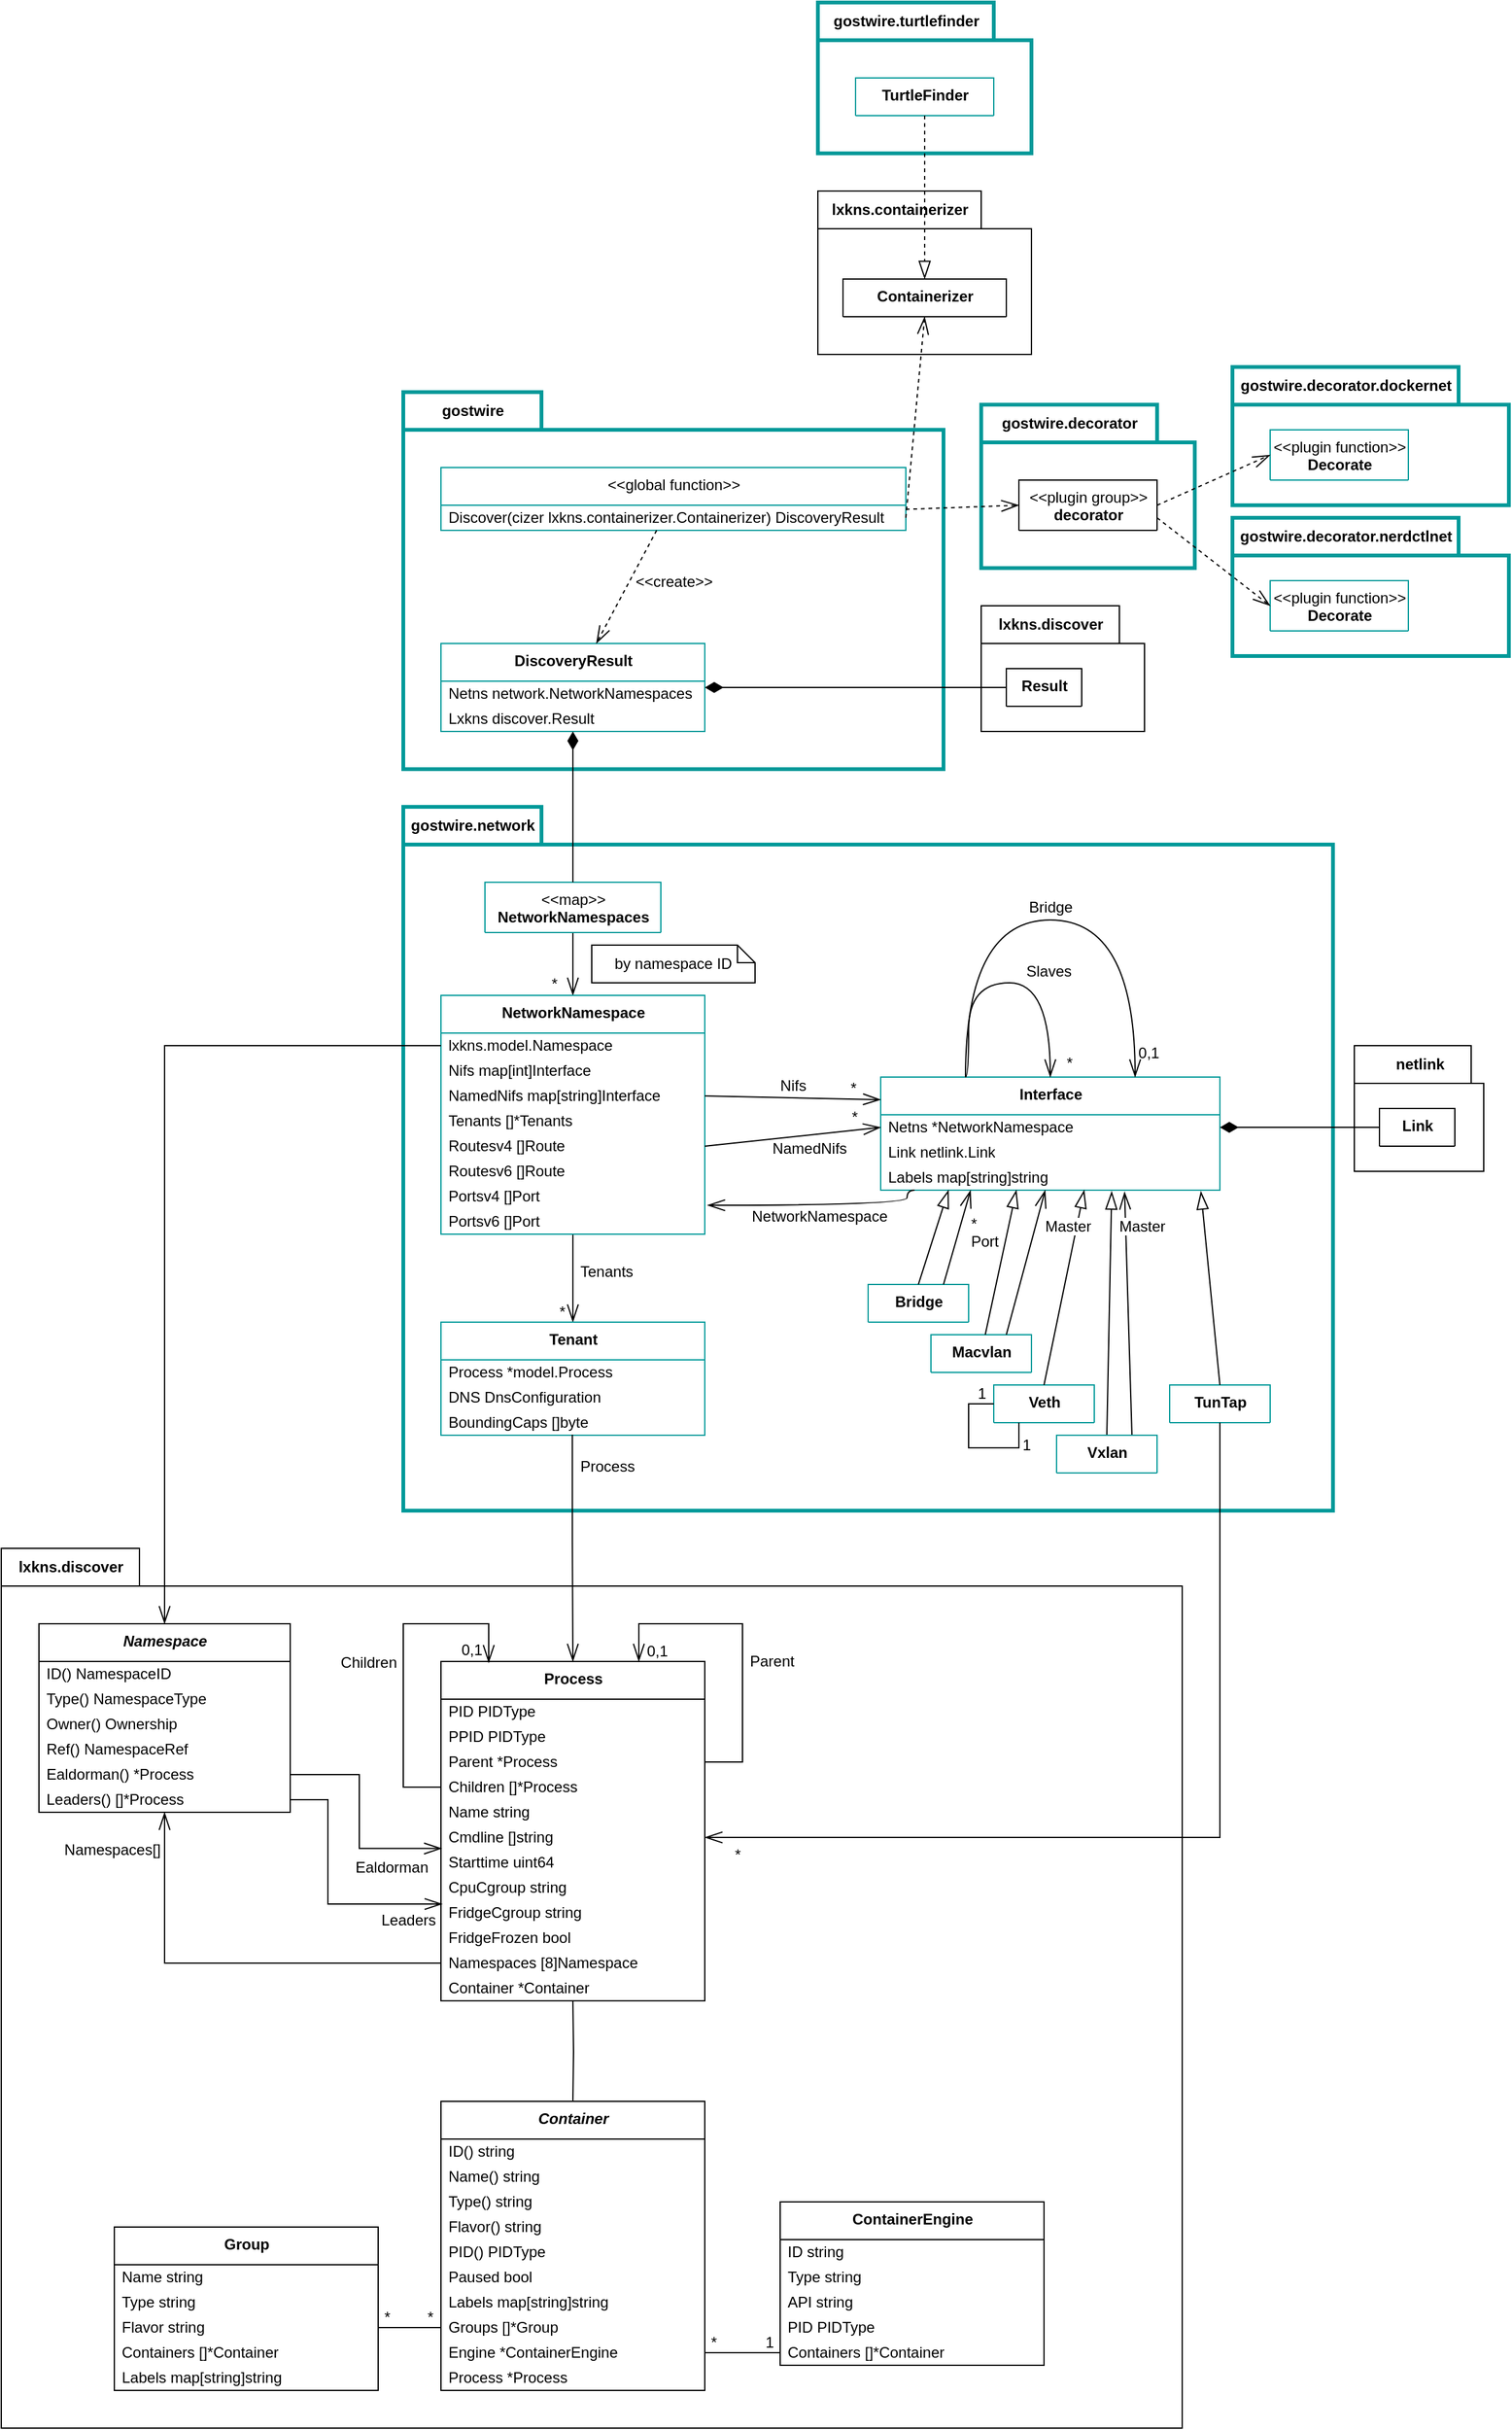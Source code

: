 <mxfile version="20.7.4" type="device"><diagram id="C5RBs43oDa-KdzZeNtuy" name="Ghostwire"><mxGraphModel dx="4348" dy="3008" grid="1" gridSize="10" guides="1" tooltips="1" connect="1" arrows="1" fold="1" page="1" pageScale="1" pageWidth="200" pageHeight="200" math="0" shadow="0"><root><mxCell id="WIyWlLk6GJQsqaUBKTNV-0"/><mxCell id="WIyWlLk6GJQsqaUBKTNV-1" parent="WIyWlLk6GJQsqaUBKTNV-0"/><mxCell id="elIEsGXQhHUFcGzaJAnW-1" value="gostwire" style="shape=folder;fontStyle=1;tabWidth=110;tabHeight=30;tabPosition=left;html=1;boundedLbl=1;labelInHeader=1;container=1;collapsible=0;recursiveResize=0;strokeColor=#009999;strokeWidth=3;" parent="WIyWlLk6GJQsqaUBKTNV-1" vertex="1"><mxGeometry x="140" y="-140" width="430" height="300" as="geometry"/></mxCell><mxCell id="elIEsGXQhHUFcGzaJAnW-3" value="&lt;b&gt;DiscoveryResult&lt;/b&gt;" style="swimlane;fontStyle=0;align=center;verticalAlign=top;childLayout=stackLayout;horizontal=1;startSize=30;horizontalStack=0;resizeParent=1;resizeParentMax=0;resizeLast=0;collapsible=0;marginBottom=0;html=1;strokeColor=#009999;" parent="elIEsGXQhHUFcGzaJAnW-1" vertex="1"><mxGeometry x="30" y="200" width="210" height="70" as="geometry"/></mxCell><mxCell id="elIEsGXQhHUFcGzaJAnW-5" value="Netns network.NetworkNamespaces" style="text;html=1;strokeColor=none;fillColor=none;align=left;verticalAlign=middle;spacingLeft=4;spacingRight=4;overflow=hidden;rotatable=0;points=[[0,0.5],[1,0.5]];portConstraint=eastwest;" parent="elIEsGXQhHUFcGzaJAnW-3" vertex="1"><mxGeometry y="30" width="210" height="20" as="geometry"/></mxCell><mxCell id="elIEsGXQhHUFcGzaJAnW-6" value="Lxkns discover.Result" style="text;html=1;strokeColor=none;fillColor=none;align=left;verticalAlign=middle;spacingLeft=4;spacingRight=4;overflow=hidden;rotatable=0;points=[[0,0.5],[1,0.5]];portConstraint=eastwest;fontColor=#000000;" parent="elIEsGXQhHUFcGzaJAnW-3" vertex="1"><mxGeometry y="50" width="210" height="20" as="geometry"/></mxCell><mxCell id="YNVhkEZgOjKP9cdrII-U-101" value="&lt;span&gt;&amp;lt;&amp;lt;global function&amp;gt;&amp;gt;&lt;/span&gt;" style="swimlane;fontStyle=0;align=center;verticalAlign=top;childLayout=stackLayout;horizontal=1;startSize=30;horizontalStack=0;resizeParent=1;resizeParentMax=0;resizeLast=0;collapsible=0;marginBottom=0;html=1;strokeColor=#009999;" parent="elIEsGXQhHUFcGzaJAnW-1" vertex="1"><mxGeometry x="30" y="60" width="370" height="50" as="geometry"/></mxCell><mxCell id="YNVhkEZgOjKP9cdrII-U-102" value="Discover(cizer lxkns.containerizer.Containerizer) DiscoveryResult" style="text;html=1;strokeColor=none;fillColor=none;align=left;verticalAlign=middle;spacingLeft=4;spacingRight=4;overflow=hidden;rotatable=0;points=[[0,0.5],[1,0.5]];portConstraint=eastwest;" parent="YNVhkEZgOjKP9cdrII-U-101" vertex="1"><mxGeometry y="30" width="370" height="20" as="geometry"/></mxCell><mxCell id="YNVhkEZgOjKP9cdrII-U-104" style="rounded=0;jumpSize=12;orthogonalLoop=1;jettySize=auto;html=1;labelBackgroundColor=none;fontSize=12;fontColor=#000000;startArrow=none;startFill=0;endArrow=openThin;endFill=0;startSize=12;endSize=12;align=left;verticalAlign=middle;dashed=1;" parent="elIEsGXQhHUFcGzaJAnW-1" source="YNVhkEZgOjKP9cdrII-U-101" target="elIEsGXQhHUFcGzaJAnW-3" edge="1"><mxGeometry relative="1" as="geometry"/></mxCell><mxCell id="YNVhkEZgOjKP9cdrII-U-105" value="&amp;lt;&amp;lt;create&amp;gt;&amp;gt;" style="edgeLabel;html=1;align=left;verticalAlign=middle;resizable=0;points=[];fontSize=12;fontColor=#000000;spacingLeft=4;" parent="YNVhkEZgOjKP9cdrII-U-104" vertex="1" connectable="0"><mxGeometry x="-0.326" relative="1" as="geometry"><mxPoint x="-6" y="10" as="offset"/></mxGeometry></mxCell><mxCell id="elIEsGXQhHUFcGzaJAnW-11" value="lxkns.discover" style="shape=folder;fontStyle=1;tabWidth=110;tabHeight=30;tabPosition=left;html=1;boundedLbl=1;labelInHeader=1;container=1;collapsible=0;recursiveResize=0;" parent="WIyWlLk6GJQsqaUBKTNV-1" vertex="1"><mxGeometry x="600" y="30" width="130" height="100" as="geometry"/></mxCell><mxCell id="elIEsGXQhHUFcGzaJAnW-12" value="&lt;b&gt;Result&lt;/b&gt;" style="swimlane;fontStyle=0;align=center;verticalAlign=top;childLayout=stackLayout;horizontal=1;startSize=30;horizontalStack=0;resizeParent=1;resizeParentMax=0;resizeLast=0;collapsible=0;marginBottom=0;html=1;" parent="elIEsGXQhHUFcGzaJAnW-11" vertex="1"><mxGeometry x="20" y="50" width="60" height="30" as="geometry"/></mxCell><mxCell id="elIEsGXQhHUFcGzaJAnW-15" value="" style="endArrow=none;startArrow=diamondThin;endFill=0;startFill=1;html=1;verticalAlign=bottom;labelBackgroundColor=none;strokeWidth=1;startSize=12;endSize=12;fontColor=#000000;exitX=1;exitY=0.5;exitDx=0;exitDy=0;entryX=0;entryY=0.5;entryDx=0;entryDy=0;" parent="WIyWlLk6GJQsqaUBKTNV-1" source="elIEsGXQhHUFcGzaJAnW-3" target="elIEsGXQhHUFcGzaJAnW-12" edge="1"><mxGeometry width="160" relative="1" as="geometry"><mxPoint x="370" y="100" as="sourcePoint"/><mxPoint x="530" y="100" as="targetPoint"/></mxGeometry></mxCell><mxCell id="elIEsGXQhHUFcGzaJAnW-16" value="gostwire.network" style="shape=folder;fontStyle=1;tabWidth=110;tabHeight=30;tabPosition=left;html=1;boundedLbl=1;labelInHeader=1;container=1;collapsible=0;recursiveResize=0;strokeColor=#009999;strokeWidth=3;" parent="WIyWlLk6GJQsqaUBKTNV-1" vertex="1"><mxGeometry x="140" y="190" width="740" height="560" as="geometry"/></mxCell><mxCell id="elIEsGXQhHUFcGzaJAnW-47" style="edgeStyle=orthogonalEdgeStyle;rounded=0;orthogonalLoop=1;jettySize=auto;html=1;entryX=0.5;entryY=0;entryDx=0;entryDy=0;fontSize=12;fontColor=#000000;startArrow=none;startFill=0;endArrow=openThin;endFill=0;align=left;verticalAlign=middle;endSize=12;startSize=12;" parent="elIEsGXQhHUFcGzaJAnW-16" source="elIEsGXQhHUFcGzaJAnW-18" target="elIEsGXQhHUFcGzaJAnW-26" edge="1"><mxGeometry relative="1" as="geometry"/></mxCell><mxCell id="elIEsGXQhHUFcGzaJAnW-50" value="*" style="edgeLabel;html=1;align=center;verticalAlign=middle;resizable=0;points=[];fontSize=12;fontColor=#000000;" parent="elIEsGXQhHUFcGzaJAnW-47" vertex="1" connectable="0"><mxGeometry x="0.648" relative="1" as="geometry"><mxPoint x="-15" as="offset"/></mxGeometry></mxCell><mxCell id="elIEsGXQhHUFcGzaJAnW-18" value="&amp;lt;&amp;lt;map&amp;gt;&amp;gt;&lt;br&gt;&lt;b&gt;NetworkNamespaces&lt;/b&gt;" style="swimlane;fontStyle=0;align=center;verticalAlign=top;childLayout=stackLayout;horizontal=1;startSize=40;horizontalStack=0;resizeParent=1;resizeParentMax=0;resizeLast=0;collapsible=0;marginBottom=0;html=1;fontColor=#000000;strokeColor=#009999;" parent="elIEsGXQhHUFcGzaJAnW-16" vertex="1"><mxGeometry x="65" y="60" width="140" height="40" as="geometry"/></mxCell><mxCell id="elIEsGXQhHUFcGzaJAnW-48" value="Tenants" style="edgeStyle=orthogonalEdgeStyle;rounded=0;orthogonalLoop=1;jettySize=auto;html=1;entryX=0.5;entryY=0;entryDx=0;entryDy=0;fontSize=12;fontColor=#000000;startArrow=none;startFill=0;endArrow=openThin;endFill=0;align=left;verticalAlign=middle;endSize=12;jumpSize=12;spacingLeft=4;" parent="elIEsGXQhHUFcGzaJAnW-16" source="elIEsGXQhHUFcGzaJAnW-26" target="elIEsGXQhHUFcGzaJAnW-35" edge="1"><mxGeometry x="-0.143" relative="1" as="geometry"><mxPoint as="offset"/></mxGeometry></mxCell><mxCell id="elIEsGXQhHUFcGzaJAnW-49" value="*" style="edgeLabel;html=1;align=right;verticalAlign=bottom;resizable=0;points=[];fontSize=12;fontColor=#000000;spacingRight=6;" parent="elIEsGXQhHUFcGzaJAnW-48" vertex="1" connectable="0"><mxGeometry x="0.714" y="4" relative="1" as="geometry"><mxPoint x="-4" y="10" as="offset"/></mxGeometry></mxCell><mxCell id="elIEsGXQhHUFcGzaJAnW-26" value="&lt;b&gt;NetworkNamespace&lt;/b&gt;" style="swimlane;fontStyle=0;align=center;verticalAlign=top;childLayout=stackLayout;horizontal=1;startSize=30;horizontalStack=0;resizeParent=1;resizeParentMax=0;resizeLast=0;collapsible=0;marginBottom=0;html=1;strokeColor=#009999;" parent="elIEsGXQhHUFcGzaJAnW-16" vertex="1"><mxGeometry x="30" y="150" width="210" height="190" as="geometry"/></mxCell><mxCell id="elIEsGXQhHUFcGzaJAnW-27" value="lxkns.model.Namespace" style="text;html=1;strokeColor=none;fillColor=none;align=left;verticalAlign=middle;spacingLeft=4;spacingRight=4;overflow=hidden;rotatable=0;points=[[0,0.5],[1,0.5]];portConstraint=eastwest;" parent="elIEsGXQhHUFcGzaJAnW-26" vertex="1"><mxGeometry y="30" width="210" height="20" as="geometry"/></mxCell><mxCell id="elIEsGXQhHUFcGzaJAnW-28" value="Nifs map[int]Interface" style="text;html=1;strokeColor=none;fillColor=none;align=left;verticalAlign=middle;spacingLeft=4;spacingRight=4;overflow=hidden;rotatable=0;points=[[0,0.5],[1,0.5]];portConstraint=eastwest;fontColor=#000000;" parent="elIEsGXQhHUFcGzaJAnW-26" vertex="1"><mxGeometry y="50" width="210" height="20" as="geometry"/></mxCell><mxCell id="elIEsGXQhHUFcGzaJAnW-29" value="NamedNifs map[string]Interface" style="text;html=1;strokeColor=none;fillColor=none;align=left;verticalAlign=middle;spacingLeft=4;spacingRight=4;overflow=hidden;rotatable=0;points=[[0,0.5],[1,0.5]];portConstraint=eastwest;fontColor=#000000;" parent="elIEsGXQhHUFcGzaJAnW-26" vertex="1"><mxGeometry y="70" width="210" height="20" as="geometry"/></mxCell><mxCell id="elIEsGXQhHUFcGzaJAnW-30" value="Tenants []*Tenants" style="text;html=1;strokeColor=none;fillColor=none;align=left;verticalAlign=middle;spacingLeft=4;spacingRight=4;overflow=hidden;rotatable=0;points=[[0,0.5],[1,0.5]];portConstraint=eastwest;fontColor=#000000;" parent="elIEsGXQhHUFcGzaJAnW-26" vertex="1"><mxGeometry y="90" width="210" height="20" as="geometry"/></mxCell><mxCell id="elIEsGXQhHUFcGzaJAnW-31" value="Routesv4 []Route" style="text;html=1;strokeColor=none;fillColor=none;align=left;verticalAlign=middle;spacingLeft=4;spacingRight=4;overflow=hidden;rotatable=0;points=[[0,0.5],[1,0.5]];portConstraint=eastwest;fontColor=#000000;" parent="elIEsGXQhHUFcGzaJAnW-26" vertex="1"><mxGeometry y="110" width="210" height="20" as="geometry"/></mxCell><mxCell id="elIEsGXQhHUFcGzaJAnW-32" value="Routesv6 []Route" style="text;html=1;strokeColor=none;fillColor=none;align=left;verticalAlign=middle;spacingLeft=4;spacingRight=4;overflow=hidden;rotatable=0;points=[[0,0.5],[1,0.5]];portConstraint=eastwest;fontColor=#000000;" parent="elIEsGXQhHUFcGzaJAnW-26" vertex="1"><mxGeometry y="130" width="210" height="20" as="geometry"/></mxCell><mxCell id="elIEsGXQhHUFcGzaJAnW-34" value="Portsv4 []Port" style="text;html=1;strokeColor=none;fillColor=none;align=left;verticalAlign=middle;spacingLeft=4;spacingRight=4;overflow=hidden;rotatable=0;points=[[0,0.5],[1,0.5]];portConstraint=eastwest;fontColor=#000000;" parent="elIEsGXQhHUFcGzaJAnW-26" vertex="1"><mxGeometry y="150" width="210" height="20" as="geometry"/></mxCell><mxCell id="elIEsGXQhHUFcGzaJAnW-33" value="Portsv6 []Port" style="text;html=1;strokeColor=none;fillColor=none;align=left;verticalAlign=middle;spacingLeft=4;spacingRight=4;overflow=hidden;rotatable=0;points=[[0,0.5],[1,0.5]];portConstraint=eastwest;fontColor=#000000;" parent="elIEsGXQhHUFcGzaJAnW-26" vertex="1"><mxGeometry y="170" width="210" height="20" as="geometry"/></mxCell><mxCell id="elIEsGXQhHUFcGzaJAnW-35" value="&lt;b&gt;Tenant&lt;/b&gt;" style="swimlane;fontStyle=0;align=center;verticalAlign=top;childLayout=stackLayout;horizontal=1;startSize=30;horizontalStack=0;resizeParent=1;resizeParentMax=0;resizeLast=0;collapsible=0;marginBottom=0;html=1;strokeColor=#009999;" parent="elIEsGXQhHUFcGzaJAnW-16" vertex="1"><mxGeometry x="30" y="410" width="210" height="90" as="geometry"/></mxCell><mxCell id="elIEsGXQhHUFcGzaJAnW-36" value="Process *model.Process" style="text;html=1;strokeColor=none;fillColor=none;align=left;verticalAlign=middle;spacingLeft=4;spacingRight=4;overflow=hidden;rotatable=0;points=[[0,0.5],[1,0.5]];portConstraint=eastwest;" parent="elIEsGXQhHUFcGzaJAnW-35" vertex="1"><mxGeometry y="30" width="210" height="20" as="geometry"/></mxCell><mxCell id="elIEsGXQhHUFcGzaJAnW-37" value="DNS DnsConfiguration" style="text;html=1;strokeColor=none;fillColor=none;align=left;verticalAlign=middle;spacingLeft=4;spacingRight=4;overflow=hidden;rotatable=0;points=[[0,0.5],[1,0.5]];portConstraint=eastwest;fontColor=#000000;" parent="elIEsGXQhHUFcGzaJAnW-35" vertex="1"><mxGeometry y="50" width="210" height="20" as="geometry"/></mxCell><mxCell id="elIEsGXQhHUFcGzaJAnW-38" value="BoundingCaps []byte" style="text;html=1;strokeColor=none;fillColor=none;align=left;verticalAlign=middle;spacingLeft=4;spacingRight=4;overflow=hidden;rotatable=0;points=[[0,0.5],[1,0.5]];portConstraint=eastwest;fontColor=#000000;" parent="elIEsGXQhHUFcGzaJAnW-35" vertex="1"><mxGeometry y="70" width="210" height="20" as="geometry"/></mxCell><mxCell id="elIEsGXQhHUFcGzaJAnW-59" value="by namespace ID" style="shape=note2;boundedLbl=1;whiteSpace=wrap;html=1;size=14;verticalAlign=middle;align=center;fontSize=12;fontColor=#000000;" parent="elIEsGXQhHUFcGzaJAnW-16" vertex="1"><mxGeometry x="150" y="110" width="130" height="30" as="geometry"/></mxCell><mxCell id="elIEsGXQhHUFcGzaJAnW-60" value="&lt;b&gt;Interface&lt;/b&gt;" style="swimlane;fontStyle=0;align=center;verticalAlign=top;childLayout=stackLayout;horizontal=1;startSize=30;horizontalStack=0;resizeParent=1;resizeParentMax=0;resizeLast=0;collapsible=0;marginBottom=0;html=1;strokeColor=#009999;" parent="elIEsGXQhHUFcGzaJAnW-16" vertex="1"><mxGeometry x="380" y="215" width="270" height="90" as="geometry"/></mxCell><mxCell id="elIEsGXQhHUFcGzaJAnW-61" value="Netns *NetworkNamespace" style="text;html=1;strokeColor=none;fillColor=none;align=left;verticalAlign=middle;spacingLeft=4;spacingRight=4;overflow=hidden;rotatable=0;points=[[0,0.5],[1,0.5]];portConstraint=eastwest;" parent="elIEsGXQhHUFcGzaJAnW-60" vertex="1"><mxGeometry y="30" width="270" height="20" as="geometry"/></mxCell><mxCell id="elIEsGXQhHUFcGzaJAnW-69" value="Link netlink.Link" style="text;html=1;strokeColor=none;fillColor=none;align=left;verticalAlign=middle;spacingLeft=4;spacingRight=4;overflow=hidden;rotatable=0;points=[[0,0.5],[1,0.5]];portConstraint=eastwest;" parent="elIEsGXQhHUFcGzaJAnW-60" vertex="1"><mxGeometry y="50" width="270" height="20" as="geometry"/></mxCell><mxCell id="YNVhkEZgOjKP9cdrII-U-113" value="Labels map[string]string" style="text;html=1;strokeColor=none;fillColor=none;align=left;verticalAlign=middle;spacingLeft=4;spacingRight=4;overflow=hidden;rotatable=0;points=[[0,0.5],[1,0.5],[0.2,1],[0.4,1],[0.6,1],[0.8,1],[0.1,1]];portConstraint=eastwest;" parent="elIEsGXQhHUFcGzaJAnW-60" vertex="1"><mxGeometry y="70" width="270" height="20" as="geometry"/></mxCell><mxCell id="elIEsGXQhHUFcGzaJAnW-70" value="Nifs" style="rounded=0;jumpSize=12;orthogonalLoop=1;jettySize=auto;html=1;exitX=1;exitY=0.5;exitDx=0;exitDy=0;fontSize=12;fontColor=#000000;startArrow=none;startFill=0;endArrow=openThin;endFill=0;startSize=12;endSize=12;align=center;verticalAlign=middle;labelBackgroundColor=none;" parent="elIEsGXQhHUFcGzaJAnW-16" source="elIEsGXQhHUFcGzaJAnW-29" edge="1"><mxGeometry y="10" relative="1" as="geometry"><mxPoint x="380" y="233" as="targetPoint"/><mxPoint as="offset"/></mxGeometry></mxCell><mxCell id="elIEsGXQhHUFcGzaJAnW-71" value="*" style="edgeLabel;html=1;align=center;verticalAlign=bottom;resizable=0;points=[];fontSize=12;fontColor=#000000;labelBackgroundColor=none;" parent="elIEsGXQhHUFcGzaJAnW-70" vertex="1" connectable="0"><mxGeometry x="0.93" y="-1" relative="1" as="geometry"><mxPoint x="-17" y="-1" as="offset"/></mxGeometry></mxCell><mxCell id="elIEsGXQhHUFcGzaJAnW-78" value="NamedNifs" style="rounded=0;jumpSize=12;orthogonalLoop=1;jettySize=auto;html=1;exitX=1;exitY=0.5;exitDx=0;exitDy=0;fontSize=12;fontColor=#000000;startArrow=none;startFill=0;endArrow=openThin;endFill=0;startSize=12;endSize=12;align=center;verticalAlign=middle;entryX=0;entryY=0.5;entryDx=0;entryDy=0;labelBackgroundColor=none;" parent="elIEsGXQhHUFcGzaJAnW-16" source="elIEsGXQhHUFcGzaJAnW-31" target="elIEsGXQhHUFcGzaJAnW-61" edge="1"><mxGeometry x="0.169" y="-11" relative="1" as="geometry"><mxPoint x="250" y="240" as="sourcePoint"/><mxPoint x="390" y="243" as="targetPoint"/><mxPoint as="offset"/></mxGeometry></mxCell><mxCell id="elIEsGXQhHUFcGzaJAnW-79" value="*" style="edgeLabel;html=1;align=center;verticalAlign=bottom;resizable=0;points=[];fontSize=12;fontColor=#000000;labelBackgroundColor=none;" parent="elIEsGXQhHUFcGzaJAnW-78" vertex="1" connectable="0"><mxGeometry x="0.93" y="-1" relative="1" as="geometry"><mxPoint x="-17" y="-1" as="offset"/></mxGeometry></mxCell><mxCell id="elIEsGXQhHUFcGzaJAnW-80" value="NetworkNamespace" style="edgeStyle=orthogonalEdgeStyle;curved=1;rounded=0;jumpSize=12;orthogonalLoop=1;jettySize=auto;html=1;entryX=1.01;entryY=-0.15;entryDx=0;entryDy=0;entryPerimeter=0;labelBackgroundColor=none;fontSize=12;fontColor=#000000;startArrow=none;startFill=0;endArrow=openThin;endFill=0;startSize=12;endSize=12;align=center;verticalAlign=middle;exitX=0.1;exitY=1;exitDx=0;exitDy=0;" parent="elIEsGXQhHUFcGzaJAnW-16" source="YNVhkEZgOjKP9cdrII-U-113" target="elIEsGXQhHUFcGzaJAnW-33" edge="1"><mxGeometry x="-0.009" y="9" relative="1" as="geometry"><Array as="points"><mxPoint x="401" y="317"/></Array><mxPoint as="offset"/></mxGeometry></mxCell><mxCell id="elIEsGXQhHUFcGzaJAnW-81" value="Bridge" style="rounded=0;jumpSize=12;orthogonalLoop=1;jettySize=auto;html=1;exitX=0.25;exitY=0;exitDx=0;exitDy=0;fontSize=12;fontColor=#000000;startArrow=none;startFill=0;endArrow=openThin;endFill=0;startSize=12;endSize=12;align=center;verticalAlign=middle;labelBackgroundColor=none;edgeStyle=orthogonalEdgeStyle;curved=1;entryX=0.75;entryY=0;entryDx=0;entryDy=0;" parent="elIEsGXQhHUFcGzaJAnW-16" source="elIEsGXQhHUFcGzaJAnW-60" target="elIEsGXQhHUFcGzaJAnW-60" edge="1"><mxGeometry y="10" relative="1" as="geometry"><mxPoint x="250" y="240" as="sourcePoint"/><mxPoint x="550" y="230" as="targetPoint"/><mxPoint as="offset"/><Array as="points"><mxPoint x="448" y="90"/><mxPoint x="583" y="90"/></Array></mxGeometry></mxCell><mxCell id="elIEsGXQhHUFcGzaJAnW-82" value="0,1" style="edgeLabel;html=1;align=center;verticalAlign=bottom;resizable=0;points=[];fontSize=12;fontColor=#000000;labelBackgroundColor=none;" parent="elIEsGXQhHUFcGzaJAnW-81" vertex="1" connectable="0"><mxGeometry x="0.93" y="-1" relative="1" as="geometry"><mxPoint x="11" y="3" as="offset"/></mxGeometry></mxCell><mxCell id="elIEsGXQhHUFcGzaJAnW-83" value="Slaves" style="rounded=0;jumpSize=12;orthogonalLoop=1;jettySize=auto;html=1;exitX=0.25;exitY=0;exitDx=0;exitDy=0;fontSize=12;fontColor=#000000;startArrow=none;startFill=0;endArrow=openThin;endFill=0;startSize=12;endSize=12;align=left;verticalAlign=bottom;labelBackgroundColor=none;edgeStyle=orthogonalEdgeStyle;curved=1;entryX=0.5;entryY=0;entryDx=0;entryDy=0;" parent="elIEsGXQhHUFcGzaJAnW-16" source="elIEsGXQhHUFcGzaJAnW-60" target="elIEsGXQhHUFcGzaJAnW-60" edge="1"><mxGeometry x="0.111" relative="1" as="geometry"><mxPoint x="442.5" y="225" as="sourcePoint"/><mxPoint x="550" y="225" as="targetPoint"/><mxPoint as="offset"/><Array as="points"><mxPoint x="450" y="215"/><mxPoint x="450" y="140"/><mxPoint x="515" y="140"/></Array></mxGeometry></mxCell><mxCell id="elIEsGXQhHUFcGzaJAnW-84" value="*" style="edgeLabel;html=1;align=center;verticalAlign=bottom;resizable=0;points=[];fontSize=12;fontColor=#000000;labelBackgroundColor=none;" parent="elIEsGXQhHUFcGzaJAnW-83" vertex="1" connectable="0"><mxGeometry x="0.93" y="-1" relative="1" as="geometry"><mxPoint x="16" y="5" as="offset"/></mxGeometry></mxCell><mxCell id="elIEsGXQhHUFcGzaJAnW-89" value="&lt;b&gt;Bridge&lt;/b&gt;" style="swimlane;fontStyle=0;align=center;verticalAlign=top;childLayout=stackLayout;horizontal=1;startSize=30;horizontalStack=0;resizeParent=1;resizeParentMax=0;resizeLast=0;collapsible=0;marginBottom=0;html=1;strokeColor=#009999;" parent="elIEsGXQhHUFcGzaJAnW-16" vertex="1"><mxGeometry x="370" y="380" width="80" height="30" as="geometry"/></mxCell><mxCell id="elIEsGXQhHUFcGzaJAnW-92" value="&lt;b&gt;Macvlan&lt;/b&gt;" style="swimlane;fontStyle=0;align=center;verticalAlign=top;childLayout=stackLayout;horizontal=1;startSize=30;horizontalStack=0;resizeParent=1;resizeParentMax=0;resizeLast=0;collapsible=0;marginBottom=0;html=1;strokeColor=#009999;" parent="elIEsGXQhHUFcGzaJAnW-16" vertex="1"><mxGeometry x="420" y="420" width="80" height="30" as="geometry"/></mxCell><mxCell id="elIEsGXQhHUFcGzaJAnW-93" value="&lt;b&gt;Veth&lt;/b&gt;" style="swimlane;fontStyle=0;align=center;verticalAlign=top;childLayout=stackLayout;horizontal=1;startSize=30;horizontalStack=0;resizeParent=1;resizeParentMax=0;resizeLast=0;collapsible=0;marginBottom=0;html=1;strokeColor=#009999;" parent="elIEsGXQhHUFcGzaJAnW-16" vertex="1"><mxGeometry x="470" y="460" width="80" height="30" as="geometry"/></mxCell><mxCell id="elIEsGXQhHUFcGzaJAnW-98" style="rounded=0;jumpSize=12;orthogonalLoop=1;jettySize=auto;html=1;labelBackgroundColor=none;fontSize=12;fontColor=#000000;startArrow=none;startFill=0;endArrow=blockThin;endFill=0;startSize=12;endSize=12;align=left;verticalAlign=bottom;elbow=vertical;exitX=0.5;exitY=0;exitDx=0;exitDy=0;entryX=0.681;entryY=1.05;entryDx=0;entryDy=0;entryPerimeter=0;" parent="elIEsGXQhHUFcGzaJAnW-16" source="elIEsGXQhHUFcGzaJAnW-94" edge="1" target="YNVhkEZgOjKP9cdrII-U-113"><mxGeometry relative="1" as="geometry"><mxPoint x="550" y="304" as="targetPoint"/></mxGeometry></mxCell><mxCell id="YNVhkEZgOjKP9cdrII-U-115" style="edgeStyle=none;rounded=0;jumpSize=12;orthogonalLoop=1;jettySize=auto;html=1;exitX=0.75;exitY=0;exitDx=0;exitDy=0;entryX=0.719;entryY=1.067;entryDx=0;entryDy=0;labelBackgroundColor=none;fontSize=12;fontColor=#000000;startArrow=none;startFill=0;endArrow=openThin;endFill=0;startSize=12;endSize=12;align=left;verticalAlign=middle;entryPerimeter=0;" parent="elIEsGXQhHUFcGzaJAnW-16" source="elIEsGXQhHUFcGzaJAnW-94" target="YNVhkEZgOjKP9cdrII-U-113" edge="1"><mxGeometry relative="1" as="geometry"/></mxCell><mxCell id="YNVhkEZgOjKP9cdrII-U-116" value="Master" style="edgeLabel;html=1;align=left;verticalAlign=top;resizable=0;points=[];fontSize=12;fontColor=#000000;spacingLeft=2;" parent="YNVhkEZgOjKP9cdrII-U-115" vertex="1" connectable="0"><mxGeometry x="0.903" y="-1" relative="1" as="geometry"><mxPoint x="-9" y="4" as="offset"/></mxGeometry></mxCell><mxCell id="elIEsGXQhHUFcGzaJAnW-94" value="&lt;b&gt;Vxlan&lt;/b&gt;" style="swimlane;fontStyle=0;align=center;verticalAlign=top;childLayout=stackLayout;horizontal=1;startSize=30;horizontalStack=0;resizeParent=1;resizeParentMax=0;resizeLast=0;collapsible=0;marginBottom=0;html=1;strokeColor=#009999;" parent="elIEsGXQhHUFcGzaJAnW-16" vertex="1"><mxGeometry x="520" y="500" width="80" height="30" as="geometry"/></mxCell><mxCell id="elIEsGXQhHUFcGzaJAnW-99" style="rounded=0;jumpSize=12;orthogonalLoop=1;jettySize=auto;html=1;labelBackgroundColor=none;fontSize=12;fontColor=#000000;startArrow=none;startFill=0;endArrow=blockThin;endFill=0;startSize=12;endSize=12;align=left;verticalAlign=bottom;entryX=0.6;entryY=1;entryDx=0;entryDy=0;elbow=vertical;exitX=0.5;exitY=0;exitDx=0;exitDy=0;" parent="elIEsGXQhHUFcGzaJAnW-16" source="elIEsGXQhHUFcGzaJAnW-93" target="YNVhkEZgOjKP9cdrII-U-113" edge="1"><mxGeometry relative="1" as="geometry"><mxPoint x="570" y="510" as="sourcePoint"/><mxPoint x="495" y="294.96" as="targetPoint"/></mxGeometry></mxCell><mxCell id="elIEsGXQhHUFcGzaJAnW-100" style="rounded=0;jumpSize=12;orthogonalLoop=1;jettySize=auto;html=1;labelBackgroundColor=none;fontSize=12;fontColor=#000000;startArrow=none;startFill=0;endArrow=blockThin;endFill=0;startSize=12;endSize=12;align=left;verticalAlign=bottom;elbow=vertical;entryX=0.4;entryY=1;entryDx=0;entryDy=0;" parent="elIEsGXQhHUFcGzaJAnW-16" source="elIEsGXQhHUFcGzaJAnW-92" target="YNVhkEZgOjKP9cdrII-U-113" edge="1"><mxGeometry relative="1" as="geometry"><mxPoint x="520" y="470" as="sourcePoint"/><mxPoint x="560" y="190" as="targetPoint"/></mxGeometry></mxCell><mxCell id="elIEsGXQhHUFcGzaJAnW-103" style="rounded=0;jumpSize=12;orthogonalLoop=1;jettySize=auto;html=1;labelBackgroundColor=none;fontSize=12;fontColor=#000000;startArrow=none;startFill=0;endArrow=blockThin;endFill=0;startSize=12;endSize=12;align=left;verticalAlign=bottom;elbow=vertical;exitX=0.5;exitY=0;exitDx=0;exitDy=0;entryX=0.2;entryY=1;entryDx=0;entryDy=0;" parent="elIEsGXQhHUFcGzaJAnW-16" source="elIEsGXQhHUFcGzaJAnW-89" target="YNVhkEZgOjKP9cdrII-U-113" edge="1"><mxGeometry relative="1" as="geometry"><mxPoint x="469.833" y="430" as="sourcePoint"/><mxPoint x="468.33" y="294.96" as="targetPoint"/></mxGeometry></mxCell><mxCell id="YNVhkEZgOjKP9cdrII-U-80" style="edgeStyle=orthogonalEdgeStyle;rounded=0;jumpSize=12;orthogonalLoop=1;jettySize=auto;html=1;entryX=0;entryY=0.5;entryDx=0;entryDy=0;labelBackgroundColor=none;fontSize=12;fontColor=#000000;startArrow=none;startFill=0;endArrow=none;endFill=0;startSize=12;endSize=12;align=left;verticalAlign=middle;exitX=0.25;exitY=1;exitDx=0;exitDy=0;" parent="elIEsGXQhHUFcGzaJAnW-16" source="elIEsGXQhHUFcGzaJAnW-93" target="elIEsGXQhHUFcGzaJAnW-93" edge="1"><mxGeometry relative="1" as="geometry"><Array as="points"><mxPoint x="490" y="510"/><mxPoint x="450" y="510"/><mxPoint x="450" y="475"/></Array></mxGeometry></mxCell><mxCell id="YNVhkEZgOjKP9cdrII-U-82" value="1" style="edgeLabel;html=1;align=right;verticalAlign=bottom;resizable=0;points=[];fontSize=12;fontColor=#000000;" parent="YNVhkEZgOjKP9cdrII-U-80" vertex="1" connectable="0"><mxGeometry x="0.892" relative="1" as="geometry"><mxPoint as="offset"/></mxGeometry></mxCell><mxCell id="YNVhkEZgOjKP9cdrII-U-83" value="1" style="edgeLabel;html=1;align=left;verticalAlign=top;resizable=0;points=[];fontSize=12;fontColor=#000000;" parent="YNVhkEZgOjKP9cdrII-U-80" vertex="1" connectable="0"><mxGeometry x="-0.929" y="1" relative="1" as="geometry"><mxPoint as="offset"/></mxGeometry></mxCell><mxCell id="YNVhkEZgOjKP9cdrII-U-117" style="edgeStyle=none;rounded=0;jumpSize=12;orthogonalLoop=1;jettySize=auto;html=1;exitX=0.75;exitY=0;exitDx=0;exitDy=0;entryX=0.485;entryY=1.003;entryDx=0;entryDy=0;entryPerimeter=0;labelBackgroundColor=none;fontSize=12;fontColor=#000000;startArrow=none;startFill=0;endArrow=openThin;endFill=0;startSize=12;endSize=12;align=left;verticalAlign=middle;" parent="elIEsGXQhHUFcGzaJAnW-16" source="elIEsGXQhHUFcGzaJAnW-92" target="YNVhkEZgOjKP9cdrII-U-113" edge="1"><mxGeometry relative="1" as="geometry"><mxPoint x="590" y="510" as="sourcePoint"/><mxPoint x="580.68" y="315.06" as="targetPoint"/></mxGeometry></mxCell><mxCell id="YNVhkEZgOjKP9cdrII-U-118" value="Master" style="edgeLabel;html=1;align=left;verticalAlign=top;resizable=0;points=[];fontSize=12;fontColor=#000000;spacingLeft=2;" parent="YNVhkEZgOjKP9cdrII-U-117" vertex="1" connectable="0"><mxGeometry x="0.903" y="-1" relative="1" as="geometry"><mxPoint x="-3" y="9" as="offset"/></mxGeometry></mxCell><mxCell id="YNVhkEZgOjKP9cdrII-U-119" style="edgeStyle=none;rounded=0;jumpSize=12;orthogonalLoop=1;jettySize=auto;html=1;exitX=0.75;exitY=0;exitDx=0;exitDy=0;entryX=0.265;entryY=1.003;entryDx=0;entryDy=0;entryPerimeter=0;labelBackgroundColor=none;fontSize=12;fontColor=#000000;startArrow=none;startFill=0;endArrow=openThin;endFill=0;startSize=12;endSize=12;align=left;verticalAlign=middle;" parent="elIEsGXQhHUFcGzaJAnW-16" source="elIEsGXQhHUFcGzaJAnW-89" target="YNVhkEZgOjKP9cdrII-U-113" edge="1"><mxGeometry relative="1" as="geometry"><mxPoint x="490" y="430" as="sourcePoint"/><mxPoint x="491.85" y="315.06" as="targetPoint"/></mxGeometry></mxCell><mxCell id="YNVhkEZgOjKP9cdrII-U-120" value="*&lt;br&gt;Port" style="edgeLabel;html=1;align=left;verticalAlign=top;resizable=0;points=[];fontSize=12;fontColor=#000000;spacingLeft=2;" parent="YNVhkEZgOjKP9cdrII-U-119" vertex="1" connectable="0"><mxGeometry x="0.903" y="-1" relative="1" as="geometry"><mxPoint x="-3" y="9" as="offset"/></mxGeometry></mxCell><mxCell id="xqJ_rlKhqkXW0qJWemB2-0" value="&lt;b&gt;TunTap&lt;/b&gt;" style="swimlane;fontStyle=0;align=center;verticalAlign=top;childLayout=stackLayout;horizontal=1;startSize=30;horizontalStack=0;resizeParent=1;resizeParentMax=0;resizeLast=0;collapsible=0;marginBottom=0;html=1;strokeColor=#009999;" vertex="1" parent="elIEsGXQhHUFcGzaJAnW-16"><mxGeometry x="610" y="460" width="80" height="30" as="geometry"/></mxCell><mxCell id="xqJ_rlKhqkXW0qJWemB2-1" style="rounded=0;jumpSize=12;orthogonalLoop=1;jettySize=auto;html=1;labelBackgroundColor=none;fontSize=12;fontColor=#000000;startArrow=none;startFill=0;endArrow=blockThin;endFill=0;startSize=12;endSize=12;align=left;verticalAlign=bottom;elbow=vertical;exitX=0.5;exitY=0;exitDx=0;exitDy=0;entryX=0.944;entryY=1.05;entryDx=0;entryDy=0;entryPerimeter=0;" edge="1" parent="elIEsGXQhHUFcGzaJAnW-16" source="xqJ_rlKhqkXW0qJWemB2-0" target="YNVhkEZgOjKP9cdrII-U-113"><mxGeometry relative="1" as="geometry"><mxPoint x="560" y="314" as="targetPoint"/><mxPoint x="570" y="510" as="sourcePoint"/></mxGeometry></mxCell><mxCell id="elIEsGXQhHUFcGzaJAnW-46" style="edgeStyle=orthogonalEdgeStyle;rounded=0;orthogonalLoop=1;jettySize=auto;html=1;entryX=0.5;entryY=0;entryDx=0;entryDy=0;fontSize=12;fontColor=#000000;align=left;verticalAlign=middle;endArrow=none;endFill=0;startArrow=diamondThin;startFill=1;endSize=12;startSize=12;" parent="WIyWlLk6GJQsqaUBKTNV-1" source="elIEsGXQhHUFcGzaJAnW-3" target="elIEsGXQhHUFcGzaJAnW-18" edge="1"><mxGeometry relative="1" as="geometry"/></mxCell><mxCell id="elIEsGXQhHUFcGzaJAnW-51" value="lxkns.discover" style="shape=folder;fontStyle=1;tabWidth=110;tabHeight=30;tabPosition=left;html=1;boundedLbl=1;labelInHeader=1;container=1;collapsible=0;recursiveResize=0;" parent="WIyWlLk6GJQsqaUBKTNV-1" vertex="1"><mxGeometry x="-180" y="780" width="940" height="700" as="geometry"/></mxCell><mxCell id="elIEsGXQhHUFcGzaJAnW-54" value="&lt;b&gt;Namespace&lt;/b&gt;" style="swimlane;fontStyle=2;align=center;verticalAlign=top;childLayout=stackLayout;horizontal=1;startSize=30;horizontalStack=0;resizeParent=1;resizeParentMax=0;resizeLast=0;collapsible=0;marginBottom=0;html=1;" parent="elIEsGXQhHUFcGzaJAnW-51" vertex="1"><mxGeometry x="30" y="60" width="200" height="150" as="geometry"/></mxCell><mxCell id="YNVhkEZgOjKP9cdrII-U-85" value="ID() NamespaceID" style="text;html=1;strokeColor=none;fillColor=none;align=left;verticalAlign=middle;spacingLeft=4;spacingRight=4;overflow=hidden;rotatable=0;points=[[0,0.5],[1,0.5]];portConstraint=eastwest;" parent="elIEsGXQhHUFcGzaJAnW-54" vertex="1"><mxGeometry y="30" width="200" height="20" as="geometry"/></mxCell><mxCell id="YNVhkEZgOjKP9cdrII-U-86" value="Type() NamespaceType" style="text;html=1;strokeColor=none;fillColor=none;align=left;verticalAlign=middle;spacingLeft=4;spacingRight=4;overflow=hidden;rotatable=0;points=[[0,0.5],[1,0.5]];portConstraint=eastwest;" parent="elIEsGXQhHUFcGzaJAnW-54" vertex="1"><mxGeometry y="50" width="200" height="20" as="geometry"/></mxCell><mxCell id="YNVhkEZgOjKP9cdrII-U-87" value="Owner() Ownership" style="text;html=1;strokeColor=none;fillColor=none;align=left;verticalAlign=middle;spacingLeft=4;spacingRight=4;overflow=hidden;rotatable=0;points=[[0,0.5],[1,0.5]];portConstraint=eastwest;" parent="elIEsGXQhHUFcGzaJAnW-54" vertex="1"><mxGeometry y="70" width="200" height="20" as="geometry"/></mxCell><mxCell id="YNVhkEZgOjKP9cdrII-U-88" value="Ref() NamespaceRef" style="text;html=1;strokeColor=none;fillColor=none;align=left;verticalAlign=middle;spacingLeft=4;spacingRight=4;overflow=hidden;rotatable=0;points=[[0,0.5],[1,0.5]];portConstraint=eastwest;" parent="elIEsGXQhHUFcGzaJAnW-54" vertex="1"><mxGeometry y="90" width="200" height="20" as="geometry"/></mxCell><mxCell id="YNVhkEZgOjKP9cdrII-U-91" value="Ealdorman() *Process" style="text;html=1;strokeColor=none;fillColor=none;align=left;verticalAlign=middle;spacingLeft=4;spacingRight=4;overflow=hidden;rotatable=0;points=[[0,0.5],[1,0.5]];portConstraint=eastwest;" parent="elIEsGXQhHUFcGzaJAnW-54" vertex="1"><mxGeometry y="110" width="200" height="20" as="geometry"/></mxCell><mxCell id="YNVhkEZgOjKP9cdrII-U-90" value="Leaders() []*Process" style="text;html=1;strokeColor=none;fillColor=none;align=left;verticalAlign=middle;spacingLeft=4;spacingRight=4;overflow=hidden;rotatable=0;points=[[0,0.5],[1,0.5]];portConstraint=eastwest;" parent="elIEsGXQhHUFcGzaJAnW-54" vertex="1"><mxGeometry y="130" width="200" height="20" as="geometry"/></mxCell><mxCell id="YNVhkEZgOjKP9cdrII-U-4" value="&lt;b&gt;Process&lt;/b&gt;" style="swimlane;fontStyle=0;align=center;verticalAlign=top;childLayout=stackLayout;horizontal=1;startSize=30;horizontalStack=0;resizeParent=1;resizeParentMax=0;resizeLast=0;collapsible=0;marginBottom=0;html=1;" parent="elIEsGXQhHUFcGzaJAnW-51" vertex="1"><mxGeometry x="350" y="90" width="210" height="270" as="geometry"/></mxCell><mxCell id="YNVhkEZgOjKP9cdrII-U-5" value="PID PIDType" style="text;html=1;strokeColor=none;fillColor=none;align=left;verticalAlign=middle;spacingLeft=4;spacingRight=4;overflow=hidden;rotatable=0;points=[[0,0.5],[1,0.5]];portConstraint=eastwest;" parent="YNVhkEZgOjKP9cdrII-U-4" vertex="1"><mxGeometry y="30" width="210" height="20" as="geometry"/></mxCell><mxCell id="YNVhkEZgOjKP9cdrII-U-6" value="PPID PIDType" style="text;html=1;strokeColor=none;fillColor=none;align=left;verticalAlign=middle;spacingLeft=4;spacingRight=4;overflow=hidden;rotatable=0;points=[[0,0.5],[1,0.5]];portConstraint=eastwest;fontColor=#000000;" parent="YNVhkEZgOjKP9cdrII-U-4" vertex="1"><mxGeometry y="50" width="210" height="20" as="geometry"/></mxCell><mxCell id="YNVhkEZgOjKP9cdrII-U-7" value="Parent *Process" style="text;html=1;strokeColor=none;fillColor=none;align=left;verticalAlign=middle;spacingLeft=4;spacingRight=4;overflow=hidden;rotatable=0;points=[[0,0.5],[1,0.5]];portConstraint=eastwest;fontColor=#000000;" parent="YNVhkEZgOjKP9cdrII-U-4" vertex="1"><mxGeometry y="70" width="210" height="20" as="geometry"/></mxCell><mxCell id="YNVhkEZgOjKP9cdrII-U-8" value="Children []*Process" style="text;html=1;strokeColor=none;fillColor=none;align=left;verticalAlign=middle;spacingLeft=4;spacingRight=4;overflow=hidden;rotatable=0;points=[[0,0.5],[1,0.5]];portConstraint=eastwest;fontColor=#000000;" parent="YNVhkEZgOjKP9cdrII-U-4" vertex="1"><mxGeometry y="90" width="210" height="20" as="geometry"/></mxCell><mxCell id="YNVhkEZgOjKP9cdrII-U-9" value="Name string" style="text;html=1;strokeColor=none;fillColor=none;align=left;verticalAlign=middle;spacingLeft=4;spacingRight=4;overflow=hidden;rotatable=0;points=[[0,0.5],[1,0.5]];portConstraint=eastwest;fontColor=#000000;" parent="YNVhkEZgOjKP9cdrII-U-4" vertex="1"><mxGeometry y="110" width="210" height="20" as="geometry"/></mxCell><mxCell id="YNVhkEZgOjKP9cdrII-U-10" value="Cmdline []string" style="text;html=1;strokeColor=none;fillColor=none;align=left;verticalAlign=middle;spacingLeft=4;spacingRight=4;overflow=hidden;rotatable=0;points=[[0,0.5],[1,0.5]];portConstraint=eastwest;fontColor=#000000;" parent="YNVhkEZgOjKP9cdrII-U-4" vertex="1"><mxGeometry y="130" width="210" height="20" as="geometry"/></mxCell><mxCell id="YNVhkEZgOjKP9cdrII-U-11" value="Starttime uint64" style="text;html=1;strokeColor=none;fillColor=none;align=left;verticalAlign=middle;spacingLeft=4;spacingRight=4;overflow=hidden;rotatable=0;points=[[0,0.5],[1,0.5]];portConstraint=eastwest;fontColor=#000000;" parent="YNVhkEZgOjKP9cdrII-U-4" vertex="1"><mxGeometry y="150" width="210" height="20" as="geometry"/></mxCell><mxCell id="YNVhkEZgOjKP9cdrII-U-12" value="CpuCgroup string" style="text;html=1;strokeColor=none;fillColor=none;align=left;verticalAlign=middle;spacingLeft=4;spacingRight=4;overflow=hidden;rotatable=0;points=[[0,0.5],[1,0.5]];portConstraint=eastwest;fontColor=#000000;" parent="YNVhkEZgOjKP9cdrII-U-4" vertex="1"><mxGeometry y="170" width="210" height="20" as="geometry"/></mxCell><mxCell id="YNVhkEZgOjKP9cdrII-U-13" value="FridgeCgroup string" style="text;html=1;strokeColor=none;fillColor=none;align=left;verticalAlign=middle;spacingLeft=4;spacingRight=4;overflow=hidden;rotatable=0;points=[[0,0.5],[1,0.5]];portConstraint=eastwest;fontColor=#000000;" parent="YNVhkEZgOjKP9cdrII-U-4" vertex="1"><mxGeometry y="190" width="210" height="20" as="geometry"/></mxCell><mxCell id="YNVhkEZgOjKP9cdrII-U-15" value="FridgeFrozen bool" style="text;html=1;strokeColor=none;fillColor=none;align=left;verticalAlign=middle;spacingLeft=4;spacingRight=4;overflow=hidden;rotatable=0;points=[[0,0.5],[1,0.5]];portConstraint=eastwest;fontColor=#000000;" parent="YNVhkEZgOjKP9cdrII-U-4" vertex="1"><mxGeometry y="210" width="210" height="20" as="geometry"/></mxCell><mxCell id="YNVhkEZgOjKP9cdrII-U-16" value="Parent" style="rounded=0;jumpSize=12;orthogonalLoop=1;jettySize=auto;html=1;exitX=1;exitY=0.5;exitDx=0;exitDy=0;fontSize=12;fontColor=#000000;startArrow=none;startFill=0;endArrow=openThin;endFill=0;startSize=12;endSize=12;align=left;verticalAlign=middle;entryX=0.75;entryY=0;entryDx=0;entryDy=0;labelBackgroundColor=none;edgeStyle=orthogonalEdgeStyle;spacingLeft=4;" parent="YNVhkEZgOjKP9cdrII-U-4" source="YNVhkEZgOjKP9cdrII-U-7" target="YNVhkEZgOjKP9cdrII-U-4" edge="1"><mxGeometry x="-0.129" relative="1" as="geometry"><mxPoint x="250" y="65" as="sourcePoint"/><mxPoint x="390" y="50" as="targetPoint"/><mxPoint as="offset"/><Array as="points"><mxPoint x="240" y="80"/><mxPoint x="240" y="-30"/><mxPoint x="158" y="-30"/></Array></mxGeometry></mxCell><mxCell id="YNVhkEZgOjKP9cdrII-U-17" value="0,1" style="edgeLabel;html=1;align=left;verticalAlign=bottom;resizable=0;points=[];fontSize=12;fontColor=#000000;labelBackgroundColor=none;spacingLeft=4;" parent="YNVhkEZgOjKP9cdrII-U-16" vertex="1" connectable="0"><mxGeometry x="0.93" y="-1" relative="1" as="geometry"><mxPoint x="1" y="9" as="offset"/></mxGeometry></mxCell><mxCell id="YNVhkEZgOjKP9cdrII-U-18" value="Children" style="rounded=0;jumpSize=12;orthogonalLoop=1;jettySize=auto;html=1;exitX=0;exitY=0.5;exitDx=0;exitDy=0;fontSize=12;fontColor=#000000;startArrow=none;startFill=0;endArrow=openThin;endFill=0;startSize=12;endSize=12;align=right;verticalAlign=middle;labelBackgroundColor=none;edgeStyle=orthogonalEdgeStyle;spacingLeft=0;spacingRight=4;" parent="YNVhkEZgOjKP9cdrII-U-4" source="YNVhkEZgOjKP9cdrII-U-8" edge="1"><mxGeometry relative="1" as="geometry"><mxPoint x="342.5" y="150" as="sourcePoint"/><mxPoint x="38" y="1" as="targetPoint"/><Array as="points"><mxPoint x="-30" y="100"/><mxPoint x="-30" y="-30"/><mxPoint x="38" y="-30"/></Array></mxGeometry></mxCell><mxCell id="YNVhkEZgOjKP9cdrII-U-19" value="0,1" style="edgeLabel;html=1;align=right;verticalAlign=bottom;resizable=0;points=[];fontSize=12;fontColor=#000000;labelBackgroundColor=none;spacingRight=5;" parent="YNVhkEZgOjKP9cdrII-U-18" vertex="1" connectable="0"><mxGeometry x="0.93" y="-1" relative="1" as="geometry"><mxPoint x="1" y="7" as="offset"/></mxGeometry></mxCell><mxCell id="YNVhkEZgOjKP9cdrII-U-46" value="Namespaces [8]Namespace" style="text;html=1;strokeColor=none;fillColor=none;align=left;verticalAlign=middle;spacingLeft=4;spacingRight=4;overflow=hidden;rotatable=0;points=[[0,0.5],[1,0.5]];portConstraint=eastwest;fontColor=#000000;" parent="YNVhkEZgOjKP9cdrII-U-4" vertex="1"><mxGeometry y="230" width="210" height="20" as="geometry"/></mxCell><mxCell id="YNVhkEZgOjKP9cdrII-U-14" value="Container *Container" style="text;html=1;strokeColor=none;fillColor=none;align=left;verticalAlign=middle;spacingLeft=4;spacingRight=4;overflow=hidden;rotatable=0;points=[[0,0.5],[1,0.5]];portConstraint=eastwest;fontColor=#000000;" parent="YNVhkEZgOjKP9cdrII-U-4" vertex="1"><mxGeometry y="250" width="210" height="20" as="geometry"/></mxCell><mxCell id="YNVhkEZgOjKP9cdrII-U-20" value="&lt;b&gt;Container&lt;/b&gt;" style="swimlane;fontStyle=2;align=center;verticalAlign=top;childLayout=stackLayout;horizontal=1;startSize=30;horizontalStack=0;resizeParent=1;resizeParentMax=0;resizeLast=0;collapsible=0;marginBottom=0;html=1;" parent="elIEsGXQhHUFcGzaJAnW-51" vertex="1"><mxGeometry x="350" y="440" width="210" height="230" as="geometry"/></mxCell><mxCell id="YNVhkEZgOjKP9cdrII-U-21" value="ID() string" style="text;html=1;strokeColor=none;fillColor=none;align=left;verticalAlign=middle;spacingLeft=4;spacingRight=4;overflow=hidden;rotatable=0;points=[[0,0.5],[1,0.5]];portConstraint=eastwest;" parent="YNVhkEZgOjKP9cdrII-U-20" vertex="1"><mxGeometry y="30" width="210" height="20" as="geometry"/></mxCell><mxCell id="YNVhkEZgOjKP9cdrII-U-22" value="Name() string" style="text;html=1;strokeColor=none;fillColor=none;align=left;verticalAlign=middle;spacingLeft=4;spacingRight=4;overflow=hidden;rotatable=0;points=[[0,0.5],[1,0.5]];portConstraint=eastwest;fontColor=#000000;" parent="YNVhkEZgOjKP9cdrII-U-20" vertex="1"><mxGeometry y="50" width="210" height="20" as="geometry"/></mxCell><mxCell id="YNVhkEZgOjKP9cdrII-U-36" value="Type() string" style="text;html=1;strokeColor=none;fillColor=none;align=left;verticalAlign=middle;spacingLeft=4;spacingRight=4;overflow=hidden;rotatable=0;points=[[0,0.5],[1,0.5]];portConstraint=eastwest;fontColor=#000000;" parent="YNVhkEZgOjKP9cdrII-U-20" vertex="1"><mxGeometry y="70" width="210" height="20" as="geometry"/></mxCell><mxCell id="YNVhkEZgOjKP9cdrII-U-37" value="Flavor() string" style="text;html=1;strokeColor=none;fillColor=none;align=left;verticalAlign=middle;spacingLeft=4;spacingRight=4;overflow=hidden;rotatable=0;points=[[0,0.5],[1,0.5]];portConstraint=eastwest;fontColor=#000000;" parent="YNVhkEZgOjKP9cdrII-U-20" vertex="1"><mxGeometry y="90" width="210" height="20" as="geometry"/></mxCell><mxCell id="YNVhkEZgOjKP9cdrII-U-38" value="PID() PIDType" style="text;html=1;strokeColor=none;fillColor=none;align=left;verticalAlign=middle;spacingLeft=4;spacingRight=4;overflow=hidden;rotatable=0;points=[[0,0.5],[1,0.5]];portConstraint=eastwest;fontColor=#000000;" parent="YNVhkEZgOjKP9cdrII-U-20" vertex="1"><mxGeometry y="110" width="210" height="20" as="geometry"/></mxCell><mxCell id="YNVhkEZgOjKP9cdrII-U-39" value="Paused bool" style="text;html=1;strokeColor=none;fillColor=none;align=left;verticalAlign=middle;spacingLeft=4;spacingRight=4;overflow=hidden;rotatable=0;points=[[0,0.5],[1,0.5]];portConstraint=eastwest;fontColor=#000000;" parent="YNVhkEZgOjKP9cdrII-U-20" vertex="1"><mxGeometry y="130" width="210" height="20" as="geometry"/></mxCell><mxCell id="YNVhkEZgOjKP9cdrII-U-40" value="Labels map[string]string" style="text;html=1;strokeColor=none;fillColor=none;align=left;verticalAlign=middle;spacingLeft=4;spacingRight=4;overflow=hidden;rotatable=0;points=[[0,0.5],[1,0.5]];portConstraint=eastwest;fontColor=#000000;" parent="YNVhkEZgOjKP9cdrII-U-20" vertex="1"><mxGeometry y="150" width="210" height="20" as="geometry"/></mxCell><mxCell id="YNVhkEZgOjKP9cdrII-U-41" value="Groups []*Group" style="text;html=1;strokeColor=none;fillColor=none;align=left;verticalAlign=middle;spacingLeft=4;spacingRight=4;overflow=hidden;rotatable=0;points=[[0,0.5],[1,0.5]];portConstraint=eastwest;fontColor=#000000;" parent="YNVhkEZgOjKP9cdrII-U-20" vertex="1"><mxGeometry y="170" width="210" height="20" as="geometry"/></mxCell><mxCell id="YNVhkEZgOjKP9cdrII-U-42" value="Engine *ContainerEngine" style="text;html=1;strokeColor=none;fillColor=none;align=left;verticalAlign=middle;spacingLeft=4;spacingRight=4;overflow=hidden;rotatable=0;points=[[0,0.5],[1,0.5]];portConstraint=eastwest;fontColor=#000000;" parent="YNVhkEZgOjKP9cdrII-U-20" vertex="1"><mxGeometry y="190" width="210" height="20" as="geometry"/></mxCell><mxCell id="YNVhkEZgOjKP9cdrII-U-43" value="Process *Process" style="text;html=1;strokeColor=none;fillColor=none;align=left;verticalAlign=middle;spacingLeft=4;spacingRight=4;overflow=hidden;rotatable=0;points=[[0,0.5],[1,0.5]];portConstraint=eastwest;fontColor=#000000;" parent="YNVhkEZgOjKP9cdrII-U-20" vertex="1"><mxGeometry y="210" width="210" height="20" as="geometry"/></mxCell><mxCell id="YNVhkEZgOjKP9cdrII-U-44" value="" style="edgeStyle=orthogonalEdgeStyle;rounded=0;jumpSize=12;orthogonalLoop=1;jettySize=auto;html=1;fontSize=12;fontColor=#000000;startArrow=none;startFill=0;endArrow=none;endFill=0;startSize=12;endSize=12;align=left;verticalAlign=middle;spacingLeft=4;" parent="elIEsGXQhHUFcGzaJAnW-51" target="YNVhkEZgOjKP9cdrII-U-20" edge="1"><mxGeometry x="-0.165" relative="1" as="geometry"><mxPoint x="455" y="360" as="sourcePoint"/><mxPoint x="465" y="100" as="targetPoint"/><mxPoint as="offset"/></mxGeometry></mxCell><mxCell id="YNVhkEZgOjKP9cdrII-U-47" value="&lt;b&gt;Group&lt;/b&gt;" style="swimlane;fontStyle=0;align=center;verticalAlign=top;childLayout=stackLayout;horizontal=1;startSize=30;horizontalStack=0;resizeParent=1;resizeParentMax=0;resizeLast=0;collapsible=0;marginBottom=0;html=1;" parent="elIEsGXQhHUFcGzaJAnW-51" vertex="1"><mxGeometry x="90" y="540" width="210" height="130" as="geometry"/></mxCell><mxCell id="YNVhkEZgOjKP9cdrII-U-63" value="Name string" style="text;html=1;strokeColor=none;fillColor=none;align=left;verticalAlign=middle;spacingLeft=4;spacingRight=4;overflow=hidden;rotatable=0;points=[[0,0.5],[1,0.5]];portConstraint=eastwest;fontColor=#000000;" parent="YNVhkEZgOjKP9cdrII-U-47" vertex="1"><mxGeometry y="30" width="210" height="20" as="geometry"/></mxCell><mxCell id="YNVhkEZgOjKP9cdrII-U-66" value="Type string" style="text;html=1;strokeColor=none;fillColor=none;align=left;verticalAlign=middle;spacingLeft=4;spacingRight=4;overflow=hidden;rotatable=0;points=[[0,0.5],[1,0.5]];portConstraint=eastwest;fontColor=#000000;" parent="YNVhkEZgOjKP9cdrII-U-47" vertex="1"><mxGeometry y="50" width="210" height="20" as="geometry"/></mxCell><mxCell id="YNVhkEZgOjKP9cdrII-U-67" value="Flavor string" style="text;html=1;strokeColor=none;fillColor=none;align=left;verticalAlign=middle;spacingLeft=4;spacingRight=4;overflow=hidden;rotatable=0;points=[[0,0.5],[1,0.5]];portConstraint=eastwest;fontColor=#000000;" parent="YNVhkEZgOjKP9cdrII-U-47" vertex="1"><mxGeometry y="70" width="210" height="20" as="geometry"/></mxCell><mxCell id="YNVhkEZgOjKP9cdrII-U-68" value="Containers []*Container" style="text;html=1;strokeColor=none;fillColor=none;align=left;verticalAlign=middle;spacingLeft=4;spacingRight=4;overflow=hidden;rotatable=0;points=[[0,0.5],[1,0.5]];portConstraint=eastwest;fontColor=#000000;" parent="YNVhkEZgOjKP9cdrII-U-47" vertex="1"><mxGeometry y="90" width="210" height="20" as="geometry"/></mxCell><mxCell id="YNVhkEZgOjKP9cdrII-U-69" value="Labels map[string]string" style="text;html=1;strokeColor=none;fillColor=none;align=left;verticalAlign=middle;spacingLeft=4;spacingRight=4;overflow=hidden;rotatable=0;points=[[0,0.5],[1,0.5]];portConstraint=eastwest;fontColor=#000000;" parent="YNVhkEZgOjKP9cdrII-U-47" vertex="1"><mxGeometry y="110" width="210" height="20" as="geometry"/></mxCell><mxCell id="YNVhkEZgOjKP9cdrII-U-64" value="&lt;b&gt;ContainerEngine&lt;/b&gt;" style="swimlane;fontStyle=0;align=center;verticalAlign=top;childLayout=stackLayout;horizontal=1;startSize=30;horizontalStack=0;resizeParent=1;resizeParentMax=0;resizeLast=0;collapsible=0;marginBottom=0;html=1;" parent="elIEsGXQhHUFcGzaJAnW-51" vertex="1"><mxGeometry x="620" y="520" width="210" height="130" as="geometry"/></mxCell><mxCell id="YNVhkEZgOjKP9cdrII-U-65" value="ID string" style="text;html=1;strokeColor=none;fillColor=none;align=left;verticalAlign=middle;spacingLeft=4;spacingRight=4;overflow=hidden;rotatable=0;points=[[0,0.5],[1,0.5]];portConstraint=eastwest;fontColor=#000000;" parent="YNVhkEZgOjKP9cdrII-U-64" vertex="1"><mxGeometry y="30" width="210" height="20" as="geometry"/></mxCell><mxCell id="YNVhkEZgOjKP9cdrII-U-73" value="Type string" style="text;html=1;strokeColor=none;fillColor=none;align=left;verticalAlign=middle;spacingLeft=4;spacingRight=4;overflow=hidden;rotatable=0;points=[[0,0.5],[1,0.5]];portConstraint=eastwest;fontColor=#000000;" parent="YNVhkEZgOjKP9cdrII-U-64" vertex="1"><mxGeometry y="50" width="210" height="20" as="geometry"/></mxCell><mxCell id="YNVhkEZgOjKP9cdrII-U-74" value="API string" style="text;html=1;strokeColor=none;fillColor=none;align=left;verticalAlign=middle;spacingLeft=4;spacingRight=4;overflow=hidden;rotatable=0;points=[[0,0.5],[1,0.5]];portConstraint=eastwest;fontColor=#000000;" parent="YNVhkEZgOjKP9cdrII-U-64" vertex="1"><mxGeometry y="70" width="210" height="20" as="geometry"/></mxCell><mxCell id="YNVhkEZgOjKP9cdrII-U-75" value="PID PIDType" style="text;html=1;strokeColor=none;fillColor=none;align=left;verticalAlign=middle;spacingLeft=4;spacingRight=4;overflow=hidden;rotatable=0;points=[[0,0.5],[1,0.5]];portConstraint=eastwest;fontColor=#000000;" parent="YNVhkEZgOjKP9cdrII-U-64" vertex="1"><mxGeometry y="90" width="210" height="20" as="geometry"/></mxCell><mxCell id="YNVhkEZgOjKP9cdrII-U-76" value="Containers []*Container" style="text;html=1;strokeColor=none;fillColor=none;align=left;verticalAlign=middle;spacingLeft=4;spacingRight=4;overflow=hidden;rotatable=0;points=[[0,0.5],[1,0.5]];portConstraint=eastwest;fontColor=#000000;" parent="YNVhkEZgOjKP9cdrII-U-64" vertex="1"><mxGeometry y="110" width="210" height="20" as="geometry"/></mxCell><mxCell id="YNVhkEZgOjKP9cdrII-U-70" value="" style="edgeStyle=orthogonalEdgeStyle;rounded=0;jumpSize=12;orthogonalLoop=1;jettySize=auto;html=1;labelBackgroundColor=none;fontSize=12;fontColor=#000000;startArrow=none;startFill=0;endArrow=none;endFill=0;startSize=12;endSize=12;align=left;verticalAlign=middle;entryX=0;entryY=0.5;entryDx=0;entryDy=0;" parent="elIEsGXQhHUFcGzaJAnW-51" source="YNVhkEZgOjKP9cdrII-U-67" target="YNVhkEZgOjKP9cdrII-U-41" edge="1"><mxGeometry relative="1" as="geometry"/></mxCell><mxCell id="YNVhkEZgOjKP9cdrII-U-71" value="*" style="edgeLabel;html=1;align=right;verticalAlign=bottom;resizable=0;points=[];fontSize=12;fontColor=#000000;" parent="YNVhkEZgOjKP9cdrII-U-70" vertex="1" connectable="0"><mxGeometry x="0.789" relative="1" as="geometry"><mxPoint as="offset"/></mxGeometry></mxCell><mxCell id="YNVhkEZgOjKP9cdrII-U-72" value="*" style="edgeLabel;html=1;align=left;verticalAlign=bottom;resizable=0;points=[];fontSize=12;fontColor=#000000;" parent="YNVhkEZgOjKP9cdrII-U-70" vertex="1" connectable="0"><mxGeometry x="-0.908" relative="1" as="geometry"><mxPoint as="offset"/></mxGeometry></mxCell><mxCell id="YNVhkEZgOjKP9cdrII-U-77" value="" style="edgeStyle=orthogonalEdgeStyle;rounded=0;jumpSize=12;orthogonalLoop=1;jettySize=auto;html=1;labelBackgroundColor=none;fontSize=12;fontColor=#000000;startArrow=none;startFill=0;endArrow=none;endFill=0;startSize=12;endSize=12;align=left;verticalAlign=middle;entryX=0;entryY=0.5;entryDx=0;entryDy=0;exitX=1;exitY=0.5;exitDx=0;exitDy=0;" parent="elIEsGXQhHUFcGzaJAnW-51" source="YNVhkEZgOjKP9cdrII-U-42" target="YNVhkEZgOjKP9cdrII-U-76" edge="1"><mxGeometry relative="1" as="geometry"><mxPoint x="310" y="630" as="sourcePoint"/><mxPoint x="360" y="630" as="targetPoint"/></mxGeometry></mxCell><mxCell id="YNVhkEZgOjKP9cdrII-U-78" value="1" style="edgeLabel;html=1;align=right;verticalAlign=bottom;resizable=0;points=[];fontSize=12;fontColor=#000000;spacingRight=4;" parent="YNVhkEZgOjKP9cdrII-U-77" vertex="1" connectable="0"><mxGeometry x="0.789" relative="1" as="geometry"><mxPoint x="6" as="offset"/></mxGeometry></mxCell><mxCell id="YNVhkEZgOjKP9cdrII-U-79" value="*" style="edgeLabel;html=1;align=left;verticalAlign=bottom;resizable=0;points=[];fontSize=12;fontColor=#000000;" parent="YNVhkEZgOjKP9cdrII-U-77" vertex="1" connectable="0"><mxGeometry x="-0.908" relative="1" as="geometry"><mxPoint as="offset"/></mxGeometry></mxCell><mxCell id="YNVhkEZgOjKP9cdrII-U-84" style="edgeStyle=orthogonalEdgeStyle;rounded=0;jumpSize=12;orthogonalLoop=1;jettySize=auto;html=1;entryX=0.5;entryY=1;entryDx=0;entryDy=0;labelBackgroundColor=none;fontSize=12;fontColor=#000000;startArrow=none;startFill=0;endArrow=openThin;endFill=0;startSize=12;endSize=12;align=left;verticalAlign=middle;" parent="elIEsGXQhHUFcGzaJAnW-51" source="YNVhkEZgOjKP9cdrII-U-46" target="elIEsGXQhHUFcGzaJAnW-54" edge="1"><mxGeometry relative="1" as="geometry"/></mxCell><mxCell id="YNVhkEZgOjKP9cdrII-U-93" value="Namespaces[]" style="edgeLabel;html=1;align=right;verticalAlign=top;resizable=0;points=[];fontSize=12;fontColor=#000000;spacingRight=4;" parent="YNVhkEZgOjKP9cdrII-U-84" vertex="1" connectable="0"><mxGeometry x="0.906" y="-1" relative="1" as="geometry"><mxPoint as="offset"/></mxGeometry></mxCell><mxCell id="YNVhkEZgOjKP9cdrII-U-92" style="edgeStyle=orthogonalEdgeStyle;rounded=0;jumpSize=12;orthogonalLoop=1;jettySize=auto;html=1;entryX=0.003;entryY=-0.06;entryDx=0;entryDy=0;labelBackgroundColor=none;fontSize=12;fontColor=#000000;startArrow=none;startFill=0;endArrow=openThin;endFill=0;startSize=12;endSize=12;align=left;verticalAlign=middle;exitX=1;exitY=0.5;exitDx=0;exitDy=0;entryPerimeter=0;" parent="elIEsGXQhHUFcGzaJAnW-51" source="YNVhkEZgOjKP9cdrII-U-91" target="YNVhkEZgOjKP9cdrII-U-11" edge="1"><mxGeometry relative="1" as="geometry"><mxPoint x="350" y="340" as="sourcePoint"/><mxPoint x="140" y="220" as="targetPoint"/></mxGeometry></mxCell><mxCell id="YNVhkEZgOjKP9cdrII-U-95" value="Ealdorman" style="edgeLabel;html=1;align=right;verticalAlign=top;resizable=0;points=[];fontSize=12;fontColor=#000000;spacingBottom=0;" parent="YNVhkEZgOjKP9cdrII-U-92" vertex="1" connectable="0"><mxGeometry x="0.886" y="-1" relative="1" as="geometry"><mxPoint as="offset"/></mxGeometry></mxCell><mxCell id="YNVhkEZgOjKP9cdrII-U-94" style="edgeStyle=orthogonalEdgeStyle;rounded=0;jumpSize=12;orthogonalLoop=1;jettySize=auto;html=1;entryX=0.005;entryY=0.15;entryDx=0;entryDy=0;labelBackgroundColor=none;fontSize=12;fontColor=#000000;startArrow=none;startFill=0;endArrow=openThin;endFill=0;startSize=12;endSize=12;align=left;verticalAlign=middle;exitX=1;exitY=0.5;exitDx=0;exitDy=0;entryPerimeter=0;" parent="elIEsGXQhHUFcGzaJAnW-51" source="YNVhkEZgOjKP9cdrII-U-90" target="YNVhkEZgOjKP9cdrII-U-13" edge="1"><mxGeometry relative="1" as="geometry"><mxPoint x="240" y="190" as="sourcePoint"/><mxPoint x="361.05" y="267" as="targetPoint"/><Array as="points"><mxPoint x="260" y="200"/><mxPoint x="260" y="283"/></Array></mxGeometry></mxCell><mxCell id="YNVhkEZgOjKP9cdrII-U-96" value="Leaders" style="edgeLabel;html=1;align=right;verticalAlign=top;resizable=0;points=[];fontSize=12;fontColor=#000000;" parent="YNVhkEZgOjKP9cdrII-U-94" vertex="1" connectable="0"><mxGeometry x="0.949" y="1" relative="1" as="geometry"><mxPoint as="offset"/></mxGeometry></mxCell><mxCell id="elIEsGXQhHUFcGzaJAnW-53" value="Process" style="edgeStyle=orthogonalEdgeStyle;rounded=0;jumpSize=12;orthogonalLoop=1;jettySize=auto;html=1;entryX=0.5;entryY=0;entryDx=0;entryDy=0;fontSize=12;fontColor=#000000;startArrow=none;startFill=0;endArrow=openThin;endFill=0;startSize=12;endSize=12;align=left;verticalAlign=middle;exitX=0.498;exitY=0.975;exitDx=0;exitDy=0;exitPerimeter=0;spacingLeft=4;" parent="WIyWlLk6GJQsqaUBKTNV-1" source="elIEsGXQhHUFcGzaJAnW-38" target="YNVhkEZgOjKP9cdrII-U-4" edge="1"><mxGeometry x="-0.711" relative="1" as="geometry"><mxPoint x="180" y="640" as="sourcePoint"/><mxPoint x="265" y="870" as="targetPoint"/><mxPoint as="offset"/></mxGeometry></mxCell><mxCell id="elIEsGXQhHUFcGzaJAnW-55" style="edgeStyle=orthogonalEdgeStyle;rounded=0;jumpSize=12;orthogonalLoop=1;jettySize=auto;html=1;exitX=0;exitY=0.5;exitDx=0;exitDy=0;fontSize=12;fontColor=#000000;startArrow=none;startFill=0;endArrow=openThin;endFill=0;startSize=12;endSize=12;align=left;verticalAlign=middle;entryX=0.5;entryY=0;entryDx=0;entryDy=0;" parent="WIyWlLk6GJQsqaUBKTNV-1" source="elIEsGXQhHUFcGzaJAnW-27" target="elIEsGXQhHUFcGzaJAnW-54" edge="1"><mxGeometry relative="1" as="geometry"><mxPoint x="65" y="690" as="targetPoint"/></mxGeometry></mxCell><mxCell id="elIEsGXQhHUFcGzaJAnW-85" value="netlink" style="shape=folder;fontStyle=1;tabWidth=110;tabHeight=30;tabPosition=left;html=1;boundedLbl=1;labelInHeader=1;container=1;collapsible=0;recursiveResize=0;" parent="WIyWlLk6GJQsqaUBKTNV-1" vertex="1"><mxGeometry x="897" y="380" width="103" height="100" as="geometry"/></mxCell><mxCell id="elIEsGXQhHUFcGzaJAnW-86" value="&lt;b&gt;Link&lt;/b&gt;" style="swimlane;fontStyle=0;align=center;verticalAlign=top;childLayout=stackLayout;horizontal=1;startSize=30;horizontalStack=0;resizeParent=1;resizeParentMax=0;resizeLast=0;collapsible=0;marginBottom=0;html=1;" parent="elIEsGXQhHUFcGzaJAnW-85" vertex="1"><mxGeometry x="20" y="50" width="60" height="30" as="geometry"/></mxCell><mxCell id="elIEsGXQhHUFcGzaJAnW-87" style="edgeStyle=orthogonalEdgeStyle;curved=1;rounded=0;jumpSize=12;orthogonalLoop=1;jettySize=auto;html=1;labelBackgroundColor=none;fontSize=12;fontColor=#000000;startArrow=diamondThin;startFill=1;endArrow=none;endFill=0;startSize=12;endSize=12;align=left;verticalAlign=bottom;" parent="WIyWlLk6GJQsqaUBKTNV-1" source="elIEsGXQhHUFcGzaJAnW-61" target="elIEsGXQhHUFcGzaJAnW-86" edge="1"><mxGeometry relative="1" as="geometry"/></mxCell><mxCell id="YNVhkEZgOjKP9cdrII-U-106" value="lxkns.containerizer" style="shape=folder;fontStyle=1;tabWidth=130;tabHeight=30;tabPosition=left;html=1;boundedLbl=1;labelInHeader=1;container=1;collapsible=0;recursiveResize=0;" parent="WIyWlLk6GJQsqaUBKTNV-1" vertex="1"><mxGeometry x="470" y="-300" width="170" height="130" as="geometry"/></mxCell><mxCell id="YNVhkEZgOjKP9cdrII-U-107" value="&lt;b&gt;Containerizer&lt;/b&gt;" style="swimlane;fontStyle=0;align=center;verticalAlign=top;childLayout=stackLayout;horizontal=1;startSize=30;horizontalStack=0;resizeParent=1;resizeParentMax=0;resizeLast=0;collapsible=0;marginBottom=0;html=1;" parent="YNVhkEZgOjKP9cdrII-U-106" vertex="1"><mxGeometry x="20" y="70" width="130" height="30" as="geometry"/></mxCell><mxCell id="YNVhkEZgOjKP9cdrII-U-108" style="rounded=0;jumpSize=12;orthogonalLoop=1;jettySize=auto;html=1;entryX=0.5;entryY=1;entryDx=0;entryDy=0;dashed=1;labelBackgroundColor=none;fontSize=12;fontColor=#000000;startArrow=none;startFill=0;endArrow=openThin;endFill=0;startSize=12;endSize=12;align=left;verticalAlign=middle;exitX=1;exitY=0.5;exitDx=0;exitDy=0;" parent="WIyWlLk6GJQsqaUBKTNV-1" source="YNVhkEZgOjKP9cdrII-U-102" target="YNVhkEZgOjKP9cdrII-U-107" edge="1"><mxGeometry relative="1" as="geometry"/></mxCell><mxCell id="YNVhkEZgOjKP9cdrII-U-109" value="gostwire.turtlefinder" style="shape=folder;fontStyle=1;tabWidth=140;tabHeight=30;tabPosition=left;html=1;boundedLbl=1;labelInHeader=1;container=1;collapsible=0;recursiveResize=0;strokeColor=#009999;strokeWidth=3;" parent="WIyWlLk6GJQsqaUBKTNV-1" vertex="1"><mxGeometry x="470" y="-450" width="170" height="120" as="geometry"/></mxCell><mxCell id="YNVhkEZgOjKP9cdrII-U-110" value="&lt;b&gt;TurtleFinder&lt;/b&gt;" style="swimlane;fontStyle=0;align=center;verticalAlign=top;childLayout=stackLayout;horizontal=1;startSize=30;horizontalStack=0;resizeParent=1;resizeParentMax=0;resizeLast=0;collapsible=0;marginBottom=0;html=1;strokeColor=#009999;" parent="YNVhkEZgOjKP9cdrII-U-109" vertex="1"><mxGeometry x="30" y="60" width="110" height="30" as="geometry"/></mxCell><mxCell id="YNVhkEZgOjKP9cdrII-U-112" style="rounded=0;jumpSize=12;orthogonalLoop=1;jettySize=auto;html=1;entryX=0.5;entryY=0;entryDx=0;entryDy=0;dashed=1;labelBackgroundColor=none;fontSize=12;fontColor=#000000;startArrow=none;startFill=0;endArrow=blockThin;endFill=0;startSize=12;endSize=12;align=left;verticalAlign=middle;" parent="WIyWlLk6GJQsqaUBKTNV-1" source="YNVhkEZgOjKP9cdrII-U-110" target="YNVhkEZgOjKP9cdrII-U-107" edge="1"><mxGeometry relative="1" as="geometry"/></mxCell><mxCell id="YNVhkEZgOjKP9cdrII-U-121" value="gostwire.decorator" style="shape=folder;fontStyle=1;tabWidth=140;tabHeight=30;tabPosition=left;html=1;boundedLbl=1;labelInHeader=1;container=1;collapsible=0;recursiveResize=0;strokeColor=#009999;strokeWidth=3;" parent="WIyWlLk6GJQsqaUBKTNV-1" vertex="1"><mxGeometry x="600" y="-130" width="170" height="130" as="geometry"/></mxCell><mxCell id="YNVhkEZgOjKP9cdrII-U-122" value="&amp;lt;&amp;lt;plugin group&amp;gt;&amp;gt;&lt;br&gt;&lt;b&gt;decorator&lt;/b&gt;" style="swimlane;fontStyle=0;align=center;verticalAlign=top;childLayout=stackLayout;horizontal=1;startSize=40;horizontalStack=0;resizeParent=1;resizeParentMax=0;resizeLast=0;collapsible=0;marginBottom=0;html=1;" parent="YNVhkEZgOjKP9cdrII-U-121" vertex="1"><mxGeometry x="30" y="60" width="110" height="40" as="geometry"/></mxCell><mxCell id="YNVhkEZgOjKP9cdrII-U-123" style="edgeStyle=none;rounded=0;jumpSize=12;orthogonalLoop=1;jettySize=auto;html=1;entryX=0;entryY=0.5;entryDx=0;entryDy=0;labelBackgroundColor=none;fontSize=12;fontColor=#000000;startArrow=none;startFill=0;endArrow=openThin;endFill=0;startSize=12;endSize=12;align=left;verticalAlign=middle;dashed=1;" parent="WIyWlLk6GJQsqaUBKTNV-1" source="YNVhkEZgOjKP9cdrII-U-102" target="YNVhkEZgOjKP9cdrII-U-122" edge="1"><mxGeometry relative="1" as="geometry"/></mxCell><mxCell id="YNVhkEZgOjKP9cdrII-U-124" value="gostwire.decorator.dockernet" style="shape=folder;fontStyle=1;tabWidth=180;tabHeight=30;tabPosition=left;html=1;boundedLbl=1;labelInHeader=1;container=1;collapsible=0;recursiveResize=0;strokeColor=#009999;strokeWidth=3;" parent="WIyWlLk6GJQsqaUBKTNV-1" vertex="1"><mxGeometry x="800" y="-160" width="220" height="110" as="geometry"/></mxCell><mxCell id="YNVhkEZgOjKP9cdrII-U-125" value="&amp;lt;&amp;lt;plugin function&amp;gt;&amp;gt;&lt;br&gt;&lt;b&gt;Decorate&lt;/b&gt;" style="swimlane;fontStyle=0;align=center;verticalAlign=top;childLayout=stackLayout;horizontal=1;startSize=40;horizontalStack=0;resizeParent=1;resizeParentMax=0;resizeLast=0;collapsible=0;marginBottom=0;html=1;strokeColor=#009999;" parent="YNVhkEZgOjKP9cdrII-U-124" vertex="1"><mxGeometry x="30" y="50" width="110" height="40" as="geometry"/></mxCell><mxCell id="YNVhkEZgOjKP9cdrII-U-126" style="edgeStyle=none;rounded=0;jumpSize=12;orthogonalLoop=1;jettySize=auto;html=1;exitX=1;exitY=0.5;exitDx=0;exitDy=0;entryX=0;entryY=0.5;entryDx=0;entryDy=0;dashed=1;labelBackgroundColor=none;fontSize=12;fontColor=#000000;startArrow=none;startFill=0;endArrow=openThin;endFill=0;startSize=12;endSize=12;align=left;verticalAlign=middle;" parent="WIyWlLk6GJQsqaUBKTNV-1" source="YNVhkEZgOjKP9cdrII-U-122" target="YNVhkEZgOjKP9cdrII-U-125" edge="1"><mxGeometry relative="1" as="geometry"/></mxCell><mxCell id="YNVhkEZgOjKP9cdrII-U-127" value="gostwire.decorator.nerdctlnet" style="shape=folder;fontStyle=1;tabWidth=180;tabHeight=30;tabPosition=left;html=1;boundedLbl=1;labelInHeader=1;container=1;collapsible=0;recursiveResize=0;strokeColor=#009999;strokeWidth=3;" parent="WIyWlLk6GJQsqaUBKTNV-1" vertex="1"><mxGeometry x="800" y="-40" width="220" height="110" as="geometry"/></mxCell><mxCell id="YNVhkEZgOjKP9cdrII-U-128" value="&amp;lt;&amp;lt;plugin function&amp;gt;&amp;gt;&lt;br&gt;&lt;b&gt;Decorate&lt;/b&gt;" style="swimlane;fontStyle=0;align=center;verticalAlign=top;childLayout=stackLayout;horizontal=1;startSize=40;horizontalStack=0;resizeParent=1;resizeParentMax=0;resizeLast=0;collapsible=0;marginBottom=0;html=1;strokeColor=#009999;" parent="YNVhkEZgOjKP9cdrII-U-127" vertex="1"><mxGeometry x="30" y="50" width="110" height="40" as="geometry"/></mxCell><mxCell id="YNVhkEZgOjKP9cdrII-U-129" style="edgeStyle=none;rounded=0;jumpSize=12;orthogonalLoop=1;jettySize=auto;html=1;exitX=1;exitY=0.75;exitDx=0;exitDy=0;entryX=0;entryY=0.5;entryDx=0;entryDy=0;dashed=1;labelBackgroundColor=none;fontSize=12;fontColor=#000000;startArrow=none;startFill=0;endArrow=openThin;endFill=0;startSize=12;endSize=12;align=left;verticalAlign=middle;" parent="WIyWlLk6GJQsqaUBKTNV-1" source="YNVhkEZgOjKP9cdrII-U-122" target="YNVhkEZgOjKP9cdrII-U-128" edge="1"><mxGeometry relative="1" as="geometry"/></mxCell><mxCell id="xqJ_rlKhqkXW0qJWemB2-2" style="edgeStyle=none;rounded=0;jumpSize=12;orthogonalLoop=1;jettySize=auto;html=1;exitX=0.5;exitY=1;exitDx=0;exitDy=0;entryX=1;entryY=0.5;entryDx=0;entryDy=0;labelBackgroundColor=none;fontSize=12;fontColor=#000000;startArrow=none;startFill=0;endArrow=openThin;endFill=0;startSize=12;endSize=12;align=left;verticalAlign=middle;" edge="1" parent="WIyWlLk6GJQsqaUBKTNV-1" source="xqJ_rlKhqkXW0qJWemB2-0" target="YNVhkEZgOjKP9cdrII-U-10"><mxGeometry relative="1" as="geometry"><mxPoint x="730" y="700" as="sourcePoint"/><mxPoint x="720.68" y="505.06" as="targetPoint"/><Array as="points"><mxPoint x="790" y="1010"/></Array></mxGeometry></mxCell><mxCell id="xqJ_rlKhqkXW0qJWemB2-3" value="*" style="edgeLabel;html=1;align=left;verticalAlign=top;resizable=0;points=[];fontSize=12;fontColor=#000000;spacingLeft=2;" vertex="1" connectable="0" parent="xqJ_rlKhqkXW0qJWemB2-2"><mxGeometry x="0.903" y="-1" relative="1" as="geometry"><mxPoint x="-16" y="1" as="offset"/></mxGeometry></mxCell></root></mxGraphModel></diagram></mxfile>